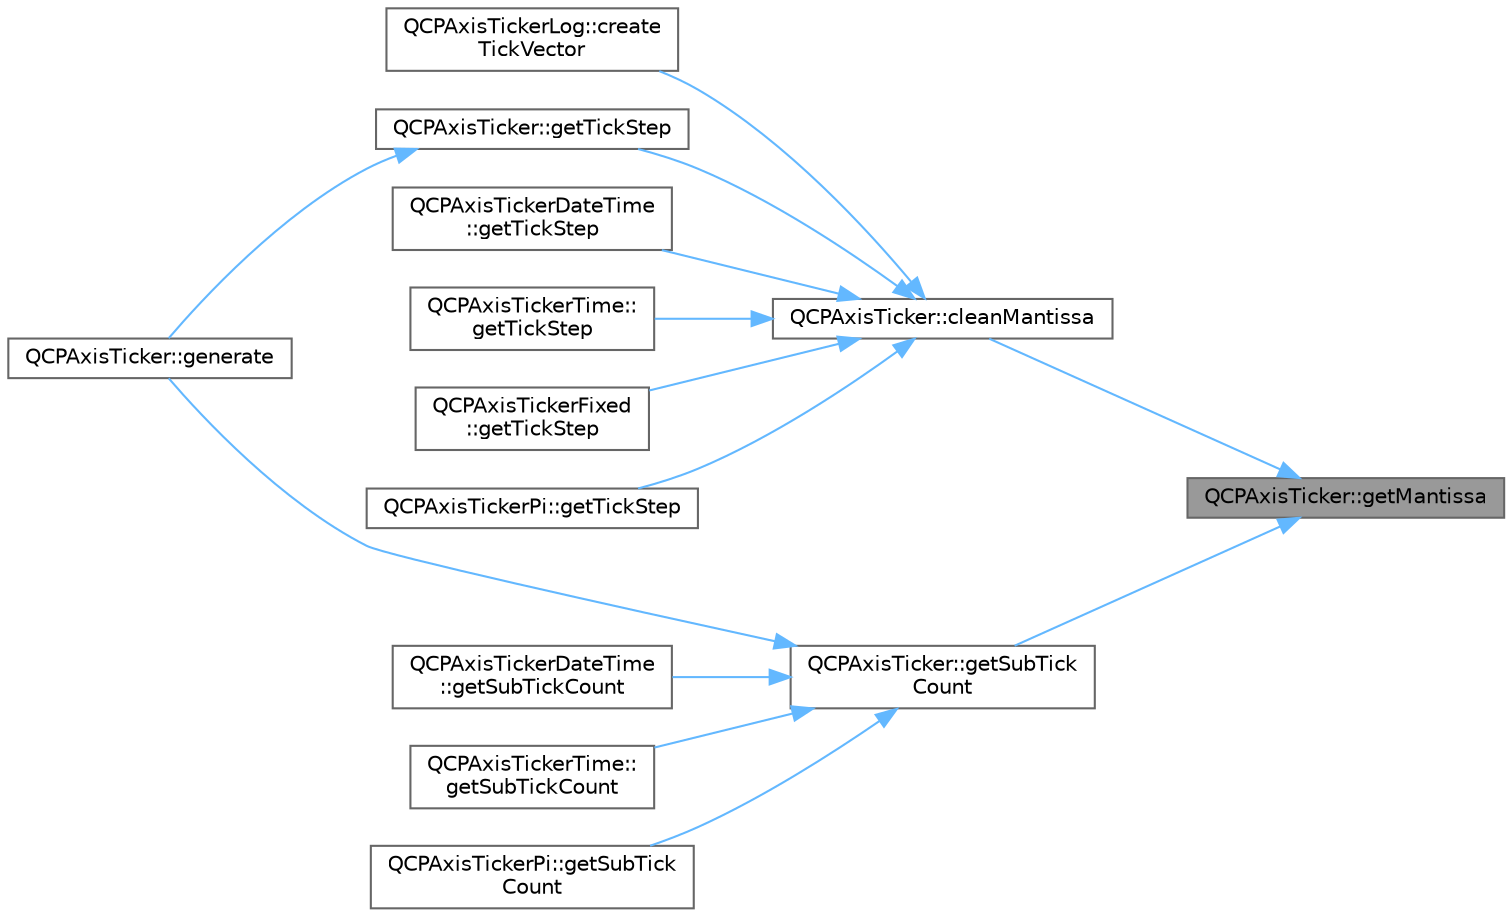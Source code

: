 digraph "QCPAxisTicker::getMantissa"
{
 // LATEX_PDF_SIZE
  bgcolor="transparent";
  edge [fontname=Helvetica,fontsize=10,labelfontname=Helvetica,labelfontsize=10];
  node [fontname=Helvetica,fontsize=10,shape=box,height=0.2,width=0.4];
  rankdir="RL";
  Node1 [label="QCPAxisTicker::getMantissa",height=0.2,width=0.4,color="gray40", fillcolor="grey60", style="filled", fontcolor="black",tooltip=" "];
  Node1 -> Node2 [dir="back",color="steelblue1",style="solid"];
  Node2 [label="QCPAxisTicker::cleanMantissa",height=0.2,width=0.4,color="grey40", fillcolor="white", style="filled",URL="$class_q_c_p_axis_ticker.html#ac7df6c72876b7abd67c932663a0b0f6a",tooltip=" "];
  Node2 -> Node3 [dir="back",color="steelblue1",style="solid"];
  Node3 [label="QCPAxisTickerLog::create\lTickVector",height=0.2,width=0.4,color="grey40", fillcolor="white", style="filled",URL="$class_q_c_p_axis_ticker_log.html#af8873a8d1d2b9392d8f7a73218c889ab",tooltip=" "];
  Node2 -> Node4 [dir="back",color="steelblue1",style="solid"];
  Node4 [label="QCPAxisTicker::getTickStep",height=0.2,width=0.4,color="grey40", fillcolor="white", style="filled",URL="$class_q_c_p_axis_ticker.html#a910d69bcec2de37e92d8d4e1ecf201e2",tooltip=" "];
  Node4 -> Node5 [dir="back",color="steelblue1",style="solid"];
  Node5 [label="QCPAxisTicker::generate",height=0.2,width=0.4,color="grey40", fillcolor="white", style="filled",URL="$class_q_c_p_axis_ticker.html#aefbd11725678ca824add8cf926cbc856",tooltip=" "];
  Node2 -> Node6 [dir="back",color="steelblue1",style="solid"];
  Node6 [label="QCPAxisTickerDateTime\l::getTickStep",height=0.2,width=0.4,color="grey40", fillcolor="white", style="filled",URL="$class_q_c_p_axis_ticker_date_time.html#a0560c14a3f87bb99ab136aca8321b32a",tooltip=" "];
  Node2 -> Node7 [dir="back",color="steelblue1",style="solid"];
  Node7 [label="QCPAxisTickerTime::\lgetTickStep",height=0.2,width=0.4,color="grey40", fillcolor="white", style="filled",URL="$class_q_c_p_axis_ticker_time.html#a5615064642090fe193797caea8b98cb4",tooltip=" "];
  Node2 -> Node8 [dir="back",color="steelblue1",style="solid"];
  Node8 [label="QCPAxisTickerFixed\l::getTickStep",height=0.2,width=0.4,color="grey40", fillcolor="white", style="filled",URL="$class_q_c_p_axis_ticker_fixed.html#a9e99da01ab92a86aed415eef32fed13a",tooltip=" "];
  Node2 -> Node9 [dir="back",color="steelblue1",style="solid"];
  Node9 [label="QCPAxisTickerPi::getTickStep",height=0.2,width=0.4,color="grey40", fillcolor="white", style="filled",URL="$class_q_c_p_axis_ticker_pi.html#a55301f0072983bd2d7c131a24e1779e7",tooltip=" "];
  Node1 -> Node10 [dir="back",color="steelblue1",style="solid"];
  Node10 [label="QCPAxisTicker::getSubTick\lCount",height=0.2,width=0.4,color="grey40", fillcolor="white", style="filled",URL="$class_q_c_p_axis_ticker.html#a4ccc403ced7a1457ce6ba293509933c8",tooltip=" "];
  Node10 -> Node5 [dir="back",color="steelblue1",style="solid"];
  Node10 -> Node11 [dir="back",color="steelblue1",style="solid"];
  Node11 [label="QCPAxisTickerDateTime\l::getSubTickCount",height=0.2,width=0.4,color="grey40", fillcolor="white", style="filled",URL="$class_q_c_p_axis_ticker_date_time.html#a78dece0d51426a3c310528d413e09193",tooltip=" "];
  Node10 -> Node12 [dir="back",color="steelblue1",style="solid"];
  Node12 [label="QCPAxisTickerTime::\lgetSubTickCount",height=0.2,width=0.4,color="grey40", fillcolor="white", style="filled",URL="$class_q_c_p_axis_ticker_time.html#acace84c46598176aa53837e147595471",tooltip=" "];
  Node10 -> Node13 [dir="back",color="steelblue1",style="solid"];
  Node13 [label="QCPAxisTickerPi::getSubTick\lCount",height=0.2,width=0.4,color="grey40", fillcolor="white", style="filled",URL="$class_q_c_p_axis_ticker_pi.html#a56c90f870da97c8670cfae4d04ff3ac7",tooltip=" "];
}
